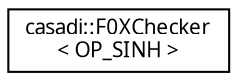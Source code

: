 digraph "Graphical Class Hierarchy"
{
  edge [fontname="FreeSans.ttf",fontsize="10",labelfontname="FreeSans.ttf",labelfontsize="10"];
  node [fontname="FreeSans.ttf",fontsize="10",shape=record];
  rankdir="LR";
  Node1 [label="casadi::F0XChecker\l\< OP_SINH \>",height=0.2,width=0.4,color="black", fillcolor="white", style="filled",URL="$d8/d81/structcasadi_1_1F0XChecker_3_01OP__SINH_01_4.html"];
}
